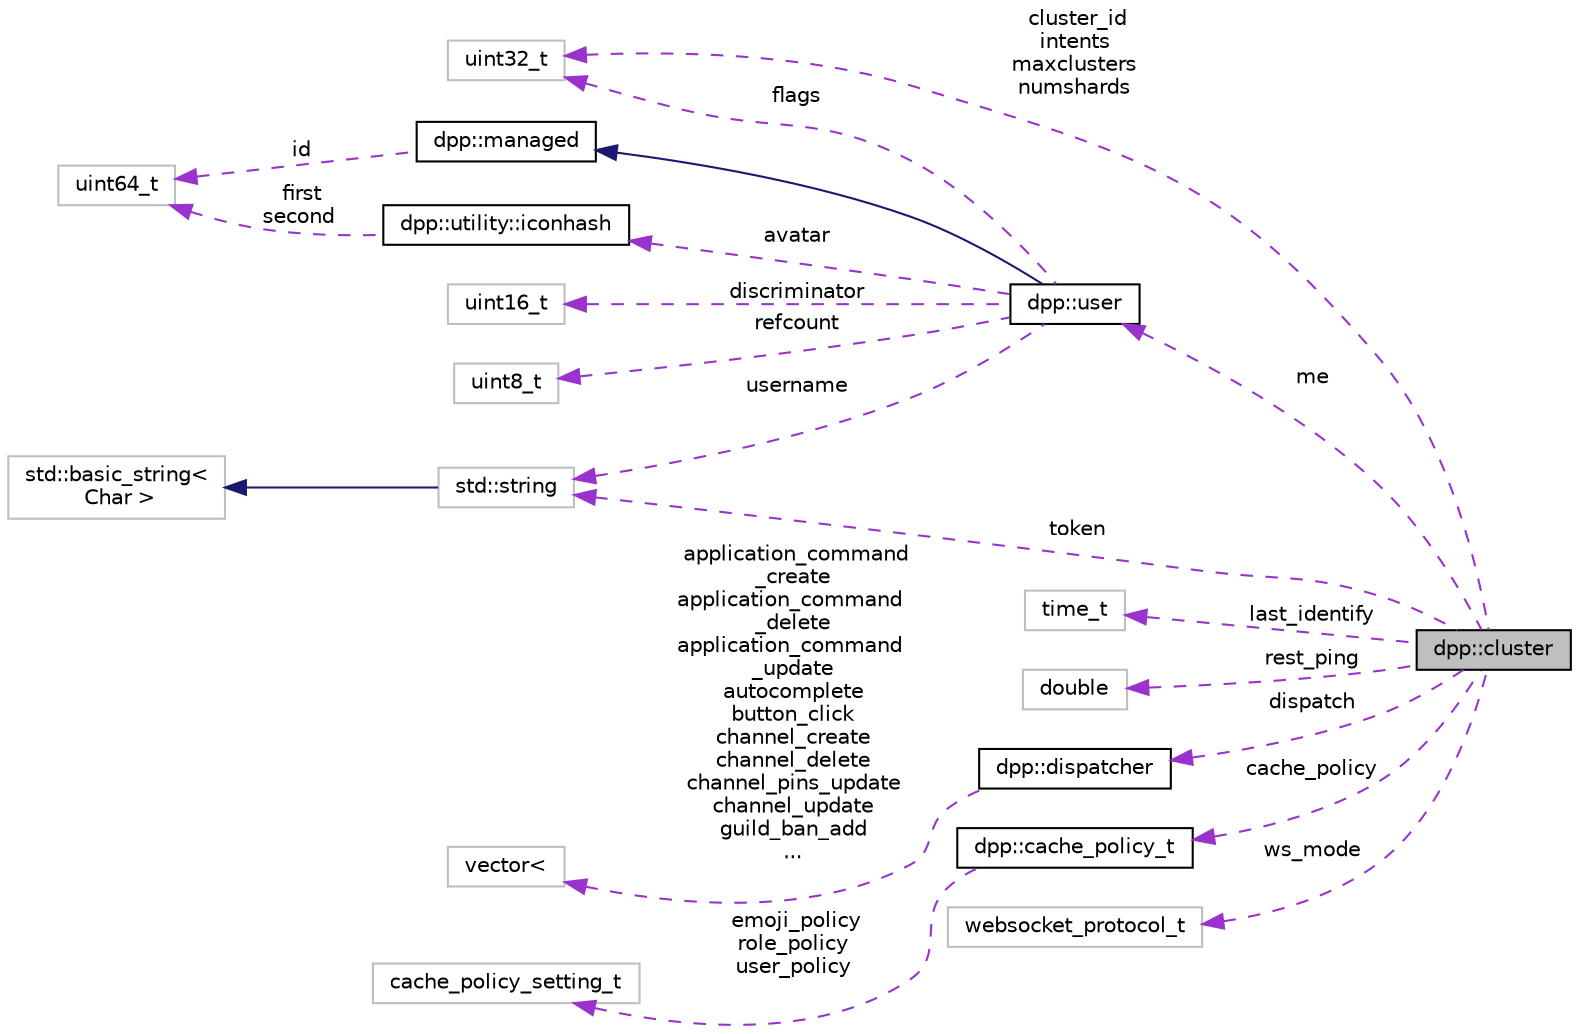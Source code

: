 digraph "dpp::cluster"
{
 // INTERACTIVE_SVG=YES
 // LATEX_PDF_SIZE
  bgcolor="transparent";
  edge [fontname="Helvetica",fontsize="10",labelfontname="Helvetica",labelfontsize="10"];
  node [fontname="Helvetica",fontsize="10",shape=record];
  rankdir="LR";
  Node1 [label="dpp::cluster",height=0.2,width=0.4,color="black", fillcolor="grey75", style="filled", fontcolor="black",tooltip="The cluster class represents a group of shards and a command queue for sending and receiving commands..."];
  Node2 -> Node1 [dir="back",color="darkorchid3",fontsize="10",style="dashed",label=" token" ,fontname="Helvetica"];
  Node2 [label="std::string",height=0.2,width=0.4,color="grey75",tooltip=" "];
  Node3 -> Node2 [dir="back",color="midnightblue",fontsize="10",style="solid",fontname="Helvetica"];
  Node3 [label="std::basic_string\<\l Char \>",height=0.2,width=0.4,color="grey75",tooltip=" "];
  Node4 -> Node1 [dir="back",color="darkorchid3",fontsize="10",style="dashed",label=" last_identify" ,fontname="Helvetica"];
  Node4 [label="time_t",height=0.2,width=0.4,color="grey75",tooltip=" "];
  Node5 -> Node1 [dir="back",color="darkorchid3",fontsize="10",style="dashed",label=" cluster_id\nintents\nmaxclusters\nnumshards" ,fontname="Helvetica"];
  Node5 [label="uint32_t",height=0.2,width=0.4,color="grey75",tooltip=" "];
  Node6 -> Node1 [dir="back",color="darkorchid3",fontsize="10",style="dashed",label=" rest_ping" ,fontname="Helvetica"];
  Node6 [label="double",height=0.2,width=0.4,color="grey75",tooltip=" "];
  Node7 -> Node1 [dir="back",color="darkorchid3",fontsize="10",style="dashed",label=" dispatch" ,fontname="Helvetica"];
  Node7 [label="dpp::dispatcher",height=0.2,width=0.4,color="black",URL="$classdpp_1_1dispatcher.html",tooltip="The dispatcher class contains a set of std::functions representing hooked events that the user code i..."];
  Node8 -> Node7 [dir="back",color="darkorchid3",fontsize="10",style="dashed",label=" application_command\l_create\napplication_command\l_delete\napplication_command\l_update\nautocomplete\nbutton_click\nchannel_create\nchannel_delete\nchannel_pins_update\nchannel_update\nguild_ban_add\n..." ,fontname="Helvetica"];
  Node8 [label="vector\<",height=0.2,width=0.4,color="grey75",tooltip=" "];
  Node9 -> Node1 [dir="back",color="darkorchid3",fontsize="10",style="dashed",label=" me" ,fontname="Helvetica"];
  Node9 [label="dpp::user",height=0.2,width=0.4,color="black",URL="$classdpp_1_1user.html",tooltip="Represents a user on discord. May or may not be a member of a dpp::guild."];
  Node10 -> Node9 [dir="back",color="midnightblue",fontsize="10",style="solid",fontname="Helvetica"];
  Node10 [label="dpp::managed",height=0.2,width=0.4,color="black",URL="$classdpp_1_1managed.html",tooltip="The managed class is the base class for various types that can be stored in a cache that are identifi..."];
  Node11 -> Node10 [dir="back",color="darkorchid3",fontsize="10",style="dashed",label=" id" ,fontname="Helvetica"];
  Node11 [label="uint64_t",height=0.2,width=0.4,color="grey75",tooltip=" "];
  Node2 -> Node9 [dir="back",color="darkorchid3",fontsize="10",style="dashed",label=" username" ,fontname="Helvetica"];
  Node12 -> Node9 [dir="back",color="darkorchid3",fontsize="10",style="dashed",label=" discriminator" ,fontname="Helvetica"];
  Node12 [label="uint16_t",height=0.2,width=0.4,color="grey75",tooltip=" "];
  Node13 -> Node9 [dir="back",color="darkorchid3",fontsize="10",style="dashed",label=" avatar" ,fontname="Helvetica"];
  Node13 [label="dpp::utility::iconhash",height=0.2,width=0.4,color="black",URL="$structdpp_1_1utility_1_1iconhash.html",tooltip="Store a 128 bit icon hash (profile picture, server icon etc) as a 128 bit binary value made of two ui..."];
  Node11 -> Node13 [dir="back",color="darkorchid3",fontsize="10",style="dashed",label=" first\nsecond" ,fontname="Helvetica"];
  Node5 -> Node9 [dir="back",color="darkorchid3",fontsize="10",style="dashed",label=" flags" ,fontname="Helvetica"];
  Node14 -> Node9 [dir="back",color="darkorchid3",fontsize="10",style="dashed",label=" refcount" ,fontname="Helvetica"];
  Node14 [label="uint8_t",height=0.2,width=0.4,color="grey75",tooltip=" "];
  Node15 -> Node1 [dir="back",color="darkorchid3",fontsize="10",style="dashed",label=" cache_policy" ,fontname="Helvetica"];
  Node15 [label="dpp::cache_policy_t",height=0.2,width=0.4,color="black",URL="$structdpp_1_1cache__policy__t.html",tooltip="Represents the caching policy of the cluster."];
  Node16 -> Node15 [dir="back",color="darkorchid3",fontsize="10",style="dashed",label=" emoji_policy\nrole_policy\nuser_policy" ,fontname="Helvetica"];
  Node16 [label="cache_policy_setting_t",height=0.2,width=0.4,color="grey75",tooltip=" "];
  Node17 -> Node1 [dir="back",color="darkorchid3",fontsize="10",style="dashed",label=" ws_mode" ,fontname="Helvetica"];
  Node17 [label="websocket_protocol_t",height=0.2,width=0.4,color="grey75",tooltip=" "];
}
